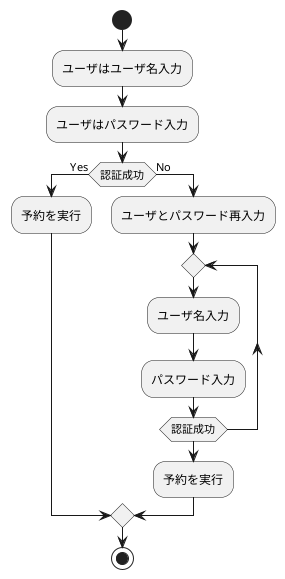 @startuml 演習7-1_AC_ホテル宿泊予約システムで予約
start
:ユーザはユーザ名入力;
:ユーザはパスワード入力;
if (認証成功) then (Yes)
  :予約を実行;
else (No)
  :ユーザとパスワード再入力;
  repeat
    :ユーザ名入力;
    :パスワード入力;
  repeat while (認証成功);
  :予約を実行;
endif
stop
@enduml